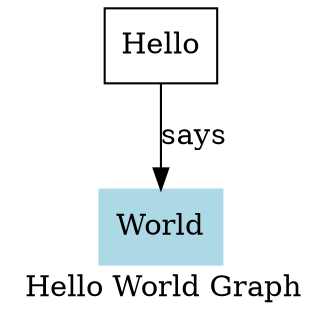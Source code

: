 /*
 * Copyright 2025 BINARY Members
 *
 * Licensed under the Apache License, Version 2.0 (the "License");
 * you may not use this file except in compliance with the License.
 * You may obtain a copy of the License at
 *
 *     http://www.apache.org/licenses/LICENSE-2.0
 *
 * Unless required by applicable law or agreed to in writing, software
 * distributed under the License is distributed on an "AS IS" BASIS,
 * WITHOUT WARRANTIES OR CONDITIONS OF ANY KIND, either express or implied.
 * See the License for the specific language governing permissions and
 * limitations under the License.
 */

digraph HelloWorld {
    node [shape=box];
    Hello -> World [label="says"];
    World [style=filled, color=lightblue];
    label = "Hello World Graph";
}
